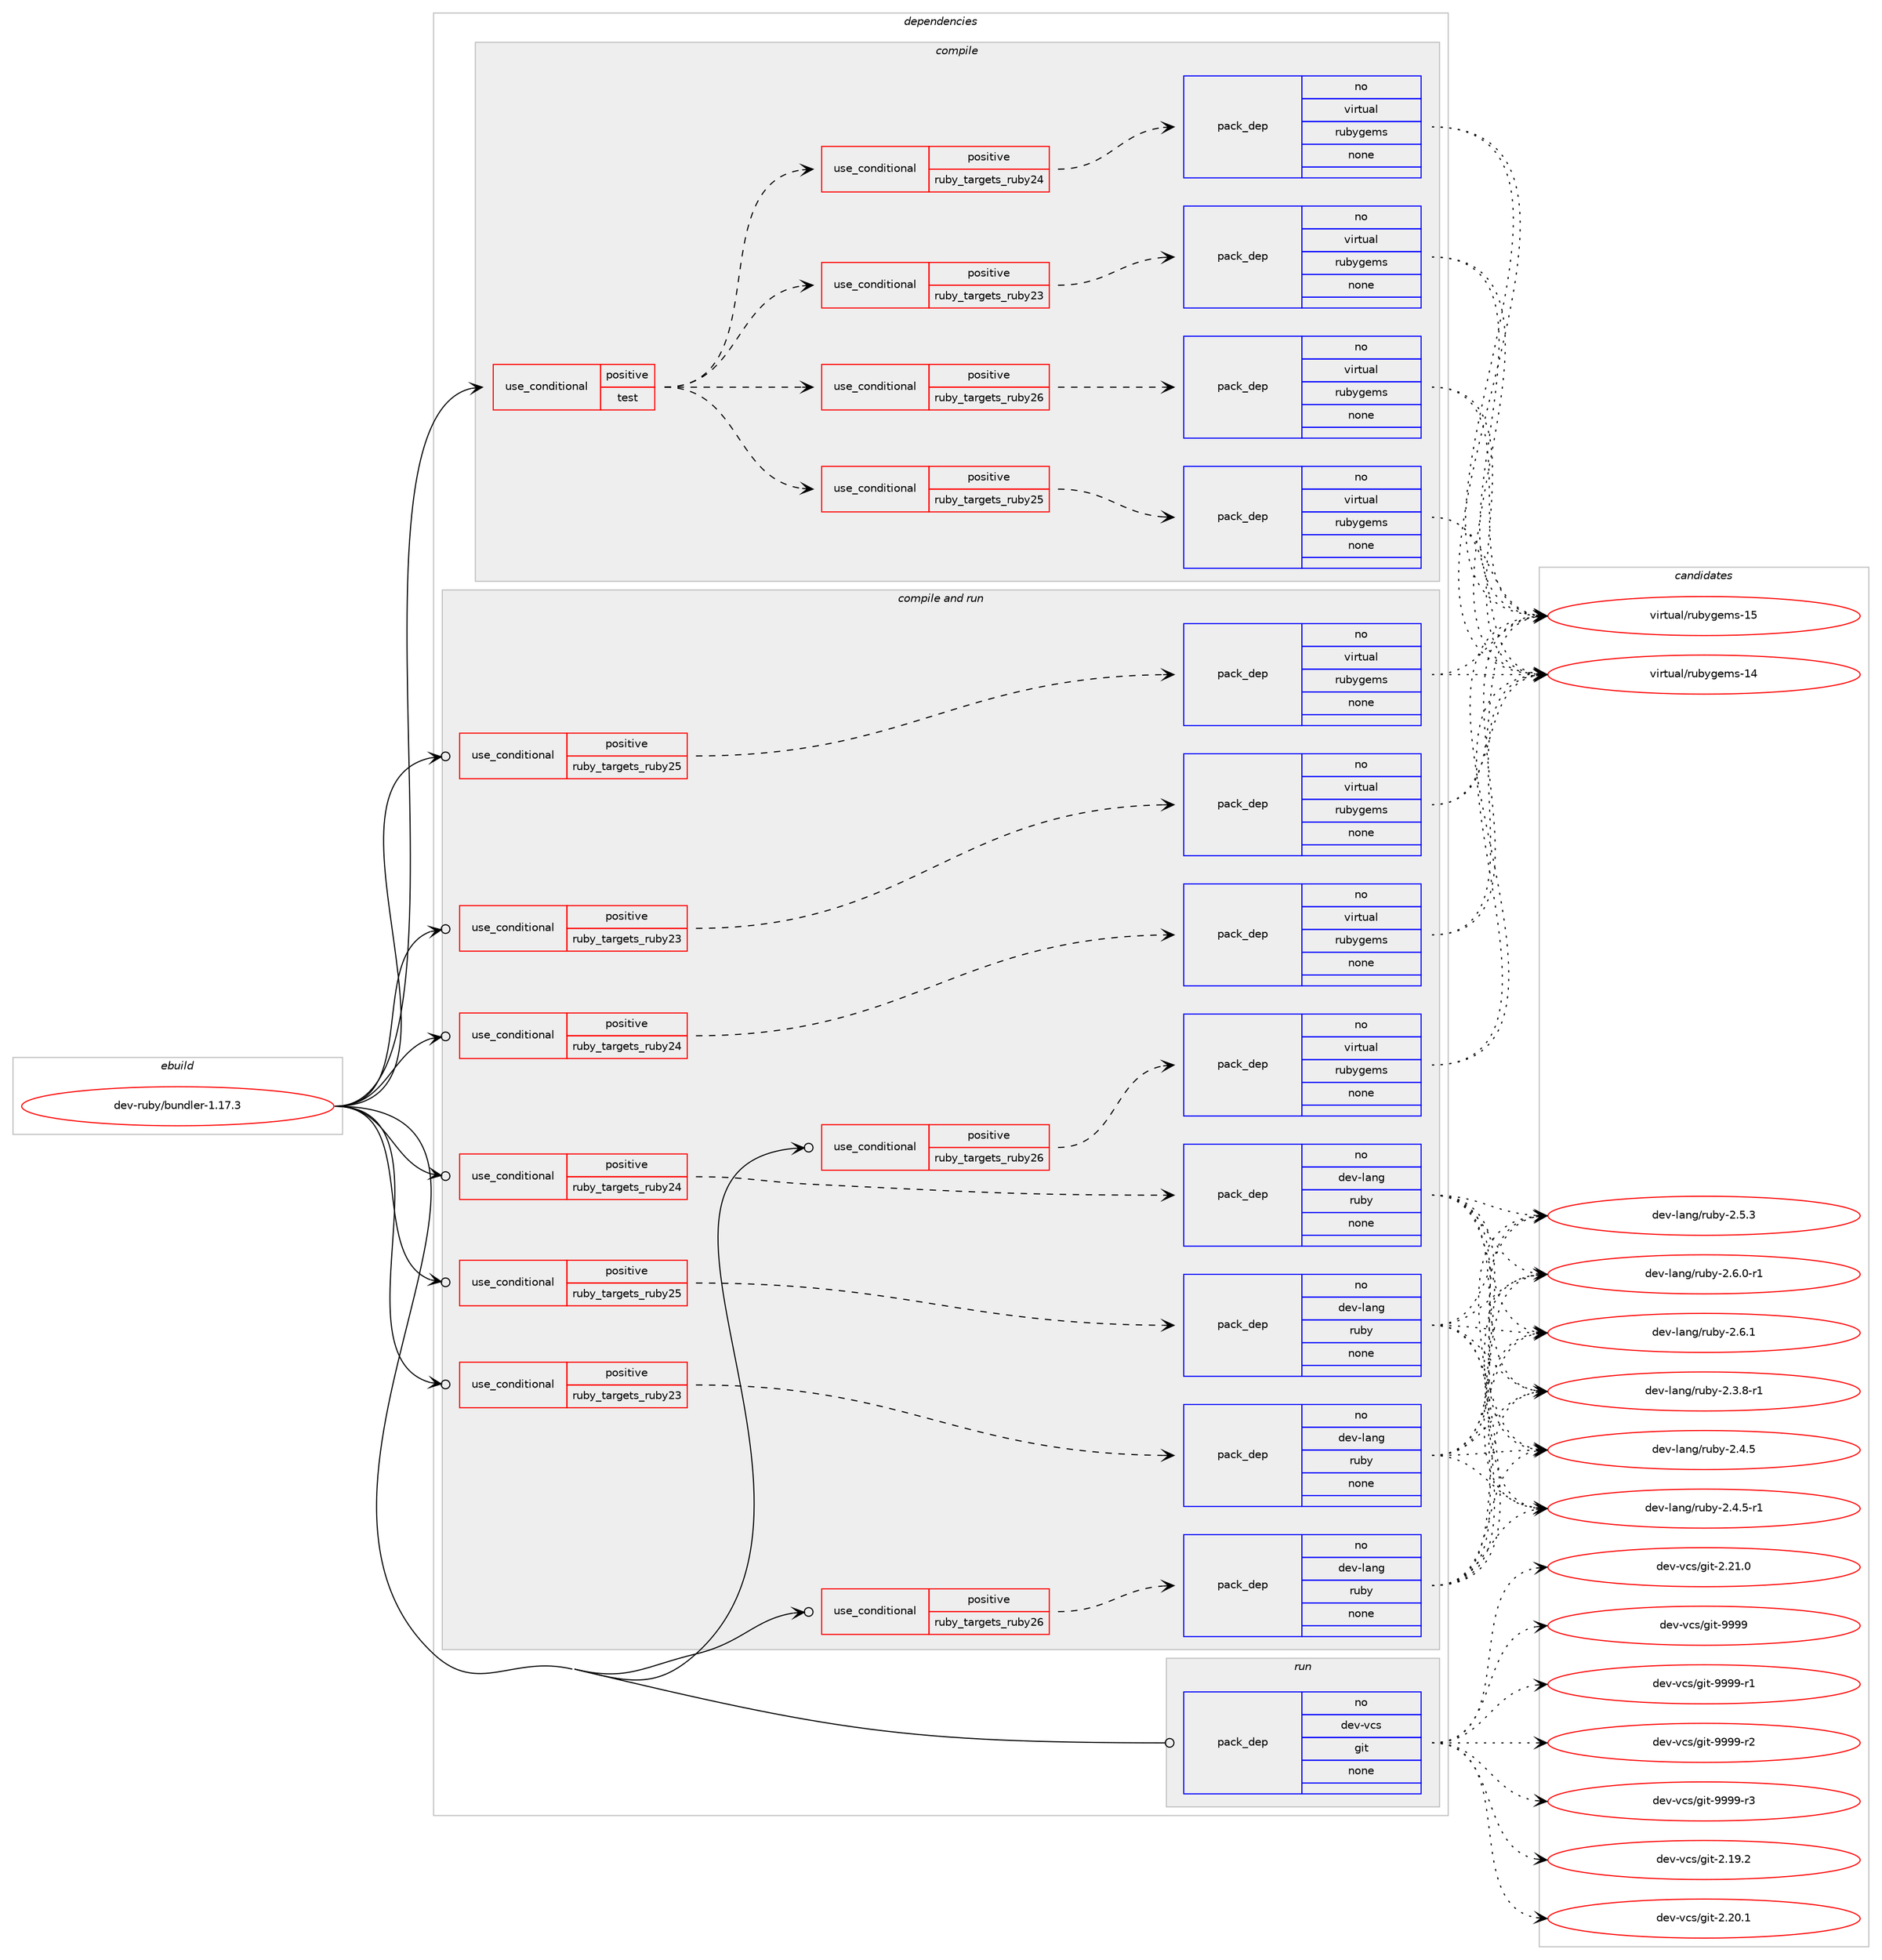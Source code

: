 digraph prolog {

# *************
# Graph options
# *************

newrank=true;
concentrate=true;
compound=true;
graph [rankdir=LR,fontname=Helvetica,fontsize=10,ranksep=1.5];#, ranksep=2.5, nodesep=0.2];
edge  [arrowhead=vee];
node  [fontname=Helvetica,fontsize=10];

# **********
# The ebuild
# **********

subgraph cluster_leftcol {
color=gray;
rank=same;
label=<<i>ebuild</i>>;
id [label="dev-ruby/bundler-1.17.3", color=red, width=4, href="../dev-ruby/bundler-1.17.3.svg"];
}

# ****************
# The dependencies
# ****************

subgraph cluster_midcol {
color=gray;
label=<<i>dependencies</i>>;
subgraph cluster_compile {
fillcolor="#eeeeee";
style=filled;
label=<<i>compile</i>>;
subgraph cond395389 {
dependency1484721 [label=<<TABLE BORDER="0" CELLBORDER="1" CELLSPACING="0" CELLPADDING="4"><TR><TD ROWSPAN="3" CELLPADDING="10">use_conditional</TD></TR><TR><TD>positive</TD></TR><TR><TD>test</TD></TR></TABLE>>, shape=none, color=red];
subgraph cond395390 {
dependency1484722 [label=<<TABLE BORDER="0" CELLBORDER="1" CELLSPACING="0" CELLPADDING="4"><TR><TD ROWSPAN="3" CELLPADDING="10">use_conditional</TD></TR><TR><TD>positive</TD></TR><TR><TD>ruby_targets_ruby23</TD></TR></TABLE>>, shape=none, color=red];
subgraph pack1065900 {
dependency1484723 [label=<<TABLE BORDER="0" CELLBORDER="1" CELLSPACING="0" CELLPADDING="4" WIDTH="220"><TR><TD ROWSPAN="6" CELLPADDING="30">pack_dep</TD></TR><TR><TD WIDTH="110">no</TD></TR><TR><TD>virtual</TD></TR><TR><TD>rubygems</TD></TR><TR><TD>none</TD></TR><TR><TD></TD></TR></TABLE>>, shape=none, color=blue];
}
dependency1484722:e -> dependency1484723:w [weight=20,style="dashed",arrowhead="vee"];
}
dependency1484721:e -> dependency1484722:w [weight=20,style="dashed",arrowhead="vee"];
subgraph cond395391 {
dependency1484724 [label=<<TABLE BORDER="0" CELLBORDER="1" CELLSPACING="0" CELLPADDING="4"><TR><TD ROWSPAN="3" CELLPADDING="10">use_conditional</TD></TR><TR><TD>positive</TD></TR><TR><TD>ruby_targets_ruby24</TD></TR></TABLE>>, shape=none, color=red];
subgraph pack1065901 {
dependency1484725 [label=<<TABLE BORDER="0" CELLBORDER="1" CELLSPACING="0" CELLPADDING="4" WIDTH="220"><TR><TD ROWSPAN="6" CELLPADDING="30">pack_dep</TD></TR><TR><TD WIDTH="110">no</TD></TR><TR><TD>virtual</TD></TR><TR><TD>rubygems</TD></TR><TR><TD>none</TD></TR><TR><TD></TD></TR></TABLE>>, shape=none, color=blue];
}
dependency1484724:e -> dependency1484725:w [weight=20,style="dashed",arrowhead="vee"];
}
dependency1484721:e -> dependency1484724:w [weight=20,style="dashed",arrowhead="vee"];
subgraph cond395392 {
dependency1484726 [label=<<TABLE BORDER="0" CELLBORDER="1" CELLSPACING="0" CELLPADDING="4"><TR><TD ROWSPAN="3" CELLPADDING="10">use_conditional</TD></TR><TR><TD>positive</TD></TR><TR><TD>ruby_targets_ruby25</TD></TR></TABLE>>, shape=none, color=red];
subgraph pack1065902 {
dependency1484727 [label=<<TABLE BORDER="0" CELLBORDER="1" CELLSPACING="0" CELLPADDING="4" WIDTH="220"><TR><TD ROWSPAN="6" CELLPADDING="30">pack_dep</TD></TR><TR><TD WIDTH="110">no</TD></TR><TR><TD>virtual</TD></TR><TR><TD>rubygems</TD></TR><TR><TD>none</TD></TR><TR><TD></TD></TR></TABLE>>, shape=none, color=blue];
}
dependency1484726:e -> dependency1484727:w [weight=20,style="dashed",arrowhead="vee"];
}
dependency1484721:e -> dependency1484726:w [weight=20,style="dashed",arrowhead="vee"];
subgraph cond395393 {
dependency1484728 [label=<<TABLE BORDER="0" CELLBORDER="1" CELLSPACING="0" CELLPADDING="4"><TR><TD ROWSPAN="3" CELLPADDING="10">use_conditional</TD></TR><TR><TD>positive</TD></TR><TR><TD>ruby_targets_ruby26</TD></TR></TABLE>>, shape=none, color=red];
subgraph pack1065903 {
dependency1484729 [label=<<TABLE BORDER="0" CELLBORDER="1" CELLSPACING="0" CELLPADDING="4" WIDTH="220"><TR><TD ROWSPAN="6" CELLPADDING="30">pack_dep</TD></TR><TR><TD WIDTH="110">no</TD></TR><TR><TD>virtual</TD></TR><TR><TD>rubygems</TD></TR><TR><TD>none</TD></TR><TR><TD></TD></TR></TABLE>>, shape=none, color=blue];
}
dependency1484728:e -> dependency1484729:w [weight=20,style="dashed",arrowhead="vee"];
}
dependency1484721:e -> dependency1484728:w [weight=20,style="dashed",arrowhead="vee"];
}
id:e -> dependency1484721:w [weight=20,style="solid",arrowhead="vee"];
}
subgraph cluster_compileandrun {
fillcolor="#eeeeee";
style=filled;
label=<<i>compile and run</i>>;
subgraph cond395394 {
dependency1484730 [label=<<TABLE BORDER="0" CELLBORDER="1" CELLSPACING="0" CELLPADDING="4"><TR><TD ROWSPAN="3" CELLPADDING="10">use_conditional</TD></TR><TR><TD>positive</TD></TR><TR><TD>ruby_targets_ruby23</TD></TR></TABLE>>, shape=none, color=red];
subgraph pack1065904 {
dependency1484731 [label=<<TABLE BORDER="0" CELLBORDER="1" CELLSPACING="0" CELLPADDING="4" WIDTH="220"><TR><TD ROWSPAN="6" CELLPADDING="30">pack_dep</TD></TR><TR><TD WIDTH="110">no</TD></TR><TR><TD>dev-lang</TD></TR><TR><TD>ruby</TD></TR><TR><TD>none</TD></TR><TR><TD></TD></TR></TABLE>>, shape=none, color=blue];
}
dependency1484730:e -> dependency1484731:w [weight=20,style="dashed",arrowhead="vee"];
}
id:e -> dependency1484730:w [weight=20,style="solid",arrowhead="odotvee"];
subgraph cond395395 {
dependency1484732 [label=<<TABLE BORDER="0" CELLBORDER="1" CELLSPACING="0" CELLPADDING="4"><TR><TD ROWSPAN="3" CELLPADDING="10">use_conditional</TD></TR><TR><TD>positive</TD></TR><TR><TD>ruby_targets_ruby23</TD></TR></TABLE>>, shape=none, color=red];
subgraph pack1065905 {
dependency1484733 [label=<<TABLE BORDER="0" CELLBORDER="1" CELLSPACING="0" CELLPADDING="4" WIDTH="220"><TR><TD ROWSPAN="6" CELLPADDING="30">pack_dep</TD></TR><TR><TD WIDTH="110">no</TD></TR><TR><TD>virtual</TD></TR><TR><TD>rubygems</TD></TR><TR><TD>none</TD></TR><TR><TD></TD></TR></TABLE>>, shape=none, color=blue];
}
dependency1484732:e -> dependency1484733:w [weight=20,style="dashed",arrowhead="vee"];
}
id:e -> dependency1484732:w [weight=20,style="solid",arrowhead="odotvee"];
subgraph cond395396 {
dependency1484734 [label=<<TABLE BORDER="0" CELLBORDER="1" CELLSPACING="0" CELLPADDING="4"><TR><TD ROWSPAN="3" CELLPADDING="10">use_conditional</TD></TR><TR><TD>positive</TD></TR><TR><TD>ruby_targets_ruby24</TD></TR></TABLE>>, shape=none, color=red];
subgraph pack1065906 {
dependency1484735 [label=<<TABLE BORDER="0" CELLBORDER="1" CELLSPACING="0" CELLPADDING="4" WIDTH="220"><TR><TD ROWSPAN="6" CELLPADDING="30">pack_dep</TD></TR><TR><TD WIDTH="110">no</TD></TR><TR><TD>dev-lang</TD></TR><TR><TD>ruby</TD></TR><TR><TD>none</TD></TR><TR><TD></TD></TR></TABLE>>, shape=none, color=blue];
}
dependency1484734:e -> dependency1484735:w [weight=20,style="dashed",arrowhead="vee"];
}
id:e -> dependency1484734:w [weight=20,style="solid",arrowhead="odotvee"];
subgraph cond395397 {
dependency1484736 [label=<<TABLE BORDER="0" CELLBORDER="1" CELLSPACING="0" CELLPADDING="4"><TR><TD ROWSPAN="3" CELLPADDING="10">use_conditional</TD></TR><TR><TD>positive</TD></TR><TR><TD>ruby_targets_ruby24</TD></TR></TABLE>>, shape=none, color=red];
subgraph pack1065907 {
dependency1484737 [label=<<TABLE BORDER="0" CELLBORDER="1" CELLSPACING="0" CELLPADDING="4" WIDTH="220"><TR><TD ROWSPAN="6" CELLPADDING="30">pack_dep</TD></TR><TR><TD WIDTH="110">no</TD></TR><TR><TD>virtual</TD></TR><TR><TD>rubygems</TD></TR><TR><TD>none</TD></TR><TR><TD></TD></TR></TABLE>>, shape=none, color=blue];
}
dependency1484736:e -> dependency1484737:w [weight=20,style="dashed",arrowhead="vee"];
}
id:e -> dependency1484736:w [weight=20,style="solid",arrowhead="odotvee"];
subgraph cond395398 {
dependency1484738 [label=<<TABLE BORDER="0" CELLBORDER="1" CELLSPACING="0" CELLPADDING="4"><TR><TD ROWSPAN="3" CELLPADDING="10">use_conditional</TD></TR><TR><TD>positive</TD></TR><TR><TD>ruby_targets_ruby25</TD></TR></TABLE>>, shape=none, color=red];
subgraph pack1065908 {
dependency1484739 [label=<<TABLE BORDER="0" CELLBORDER="1" CELLSPACING="0" CELLPADDING="4" WIDTH="220"><TR><TD ROWSPAN="6" CELLPADDING="30">pack_dep</TD></TR><TR><TD WIDTH="110">no</TD></TR><TR><TD>dev-lang</TD></TR><TR><TD>ruby</TD></TR><TR><TD>none</TD></TR><TR><TD></TD></TR></TABLE>>, shape=none, color=blue];
}
dependency1484738:e -> dependency1484739:w [weight=20,style="dashed",arrowhead="vee"];
}
id:e -> dependency1484738:w [weight=20,style="solid",arrowhead="odotvee"];
subgraph cond395399 {
dependency1484740 [label=<<TABLE BORDER="0" CELLBORDER="1" CELLSPACING="0" CELLPADDING="4"><TR><TD ROWSPAN="3" CELLPADDING="10">use_conditional</TD></TR><TR><TD>positive</TD></TR><TR><TD>ruby_targets_ruby25</TD></TR></TABLE>>, shape=none, color=red];
subgraph pack1065909 {
dependency1484741 [label=<<TABLE BORDER="0" CELLBORDER="1" CELLSPACING="0" CELLPADDING="4" WIDTH="220"><TR><TD ROWSPAN="6" CELLPADDING="30">pack_dep</TD></TR><TR><TD WIDTH="110">no</TD></TR><TR><TD>virtual</TD></TR><TR><TD>rubygems</TD></TR><TR><TD>none</TD></TR><TR><TD></TD></TR></TABLE>>, shape=none, color=blue];
}
dependency1484740:e -> dependency1484741:w [weight=20,style="dashed",arrowhead="vee"];
}
id:e -> dependency1484740:w [weight=20,style="solid",arrowhead="odotvee"];
subgraph cond395400 {
dependency1484742 [label=<<TABLE BORDER="0" CELLBORDER="1" CELLSPACING="0" CELLPADDING="4"><TR><TD ROWSPAN="3" CELLPADDING="10">use_conditional</TD></TR><TR><TD>positive</TD></TR><TR><TD>ruby_targets_ruby26</TD></TR></TABLE>>, shape=none, color=red];
subgraph pack1065910 {
dependency1484743 [label=<<TABLE BORDER="0" CELLBORDER="1" CELLSPACING="0" CELLPADDING="4" WIDTH="220"><TR><TD ROWSPAN="6" CELLPADDING="30">pack_dep</TD></TR><TR><TD WIDTH="110">no</TD></TR><TR><TD>dev-lang</TD></TR><TR><TD>ruby</TD></TR><TR><TD>none</TD></TR><TR><TD></TD></TR></TABLE>>, shape=none, color=blue];
}
dependency1484742:e -> dependency1484743:w [weight=20,style="dashed",arrowhead="vee"];
}
id:e -> dependency1484742:w [weight=20,style="solid",arrowhead="odotvee"];
subgraph cond395401 {
dependency1484744 [label=<<TABLE BORDER="0" CELLBORDER="1" CELLSPACING="0" CELLPADDING="4"><TR><TD ROWSPAN="3" CELLPADDING="10">use_conditional</TD></TR><TR><TD>positive</TD></TR><TR><TD>ruby_targets_ruby26</TD></TR></TABLE>>, shape=none, color=red];
subgraph pack1065911 {
dependency1484745 [label=<<TABLE BORDER="0" CELLBORDER="1" CELLSPACING="0" CELLPADDING="4" WIDTH="220"><TR><TD ROWSPAN="6" CELLPADDING="30">pack_dep</TD></TR><TR><TD WIDTH="110">no</TD></TR><TR><TD>virtual</TD></TR><TR><TD>rubygems</TD></TR><TR><TD>none</TD></TR><TR><TD></TD></TR></TABLE>>, shape=none, color=blue];
}
dependency1484744:e -> dependency1484745:w [weight=20,style="dashed",arrowhead="vee"];
}
id:e -> dependency1484744:w [weight=20,style="solid",arrowhead="odotvee"];
}
subgraph cluster_run {
fillcolor="#eeeeee";
style=filled;
label=<<i>run</i>>;
subgraph pack1065912 {
dependency1484746 [label=<<TABLE BORDER="0" CELLBORDER="1" CELLSPACING="0" CELLPADDING="4" WIDTH="220"><TR><TD ROWSPAN="6" CELLPADDING="30">pack_dep</TD></TR><TR><TD WIDTH="110">no</TD></TR><TR><TD>dev-vcs</TD></TR><TR><TD>git</TD></TR><TR><TD>none</TD></TR><TR><TD></TD></TR></TABLE>>, shape=none, color=blue];
}
id:e -> dependency1484746:w [weight=20,style="solid",arrowhead="odot"];
}
}

# **************
# The candidates
# **************

subgraph cluster_choices {
rank=same;
color=gray;
label=<<i>candidates</i>>;

subgraph choice1065900 {
color=black;
nodesep=1;
choice118105114116117971084711411798121103101109115454952 [label="virtual/rubygems-14", color=red, width=4,href="../virtual/rubygems-14.svg"];
choice118105114116117971084711411798121103101109115454953 [label="virtual/rubygems-15", color=red, width=4,href="../virtual/rubygems-15.svg"];
dependency1484723:e -> choice118105114116117971084711411798121103101109115454952:w [style=dotted,weight="100"];
dependency1484723:e -> choice118105114116117971084711411798121103101109115454953:w [style=dotted,weight="100"];
}
subgraph choice1065901 {
color=black;
nodesep=1;
choice118105114116117971084711411798121103101109115454952 [label="virtual/rubygems-14", color=red, width=4,href="../virtual/rubygems-14.svg"];
choice118105114116117971084711411798121103101109115454953 [label="virtual/rubygems-15", color=red, width=4,href="../virtual/rubygems-15.svg"];
dependency1484725:e -> choice118105114116117971084711411798121103101109115454952:w [style=dotted,weight="100"];
dependency1484725:e -> choice118105114116117971084711411798121103101109115454953:w [style=dotted,weight="100"];
}
subgraph choice1065902 {
color=black;
nodesep=1;
choice118105114116117971084711411798121103101109115454952 [label="virtual/rubygems-14", color=red, width=4,href="../virtual/rubygems-14.svg"];
choice118105114116117971084711411798121103101109115454953 [label="virtual/rubygems-15", color=red, width=4,href="../virtual/rubygems-15.svg"];
dependency1484727:e -> choice118105114116117971084711411798121103101109115454952:w [style=dotted,weight="100"];
dependency1484727:e -> choice118105114116117971084711411798121103101109115454953:w [style=dotted,weight="100"];
}
subgraph choice1065903 {
color=black;
nodesep=1;
choice118105114116117971084711411798121103101109115454952 [label="virtual/rubygems-14", color=red, width=4,href="../virtual/rubygems-14.svg"];
choice118105114116117971084711411798121103101109115454953 [label="virtual/rubygems-15", color=red, width=4,href="../virtual/rubygems-15.svg"];
dependency1484729:e -> choice118105114116117971084711411798121103101109115454952:w [style=dotted,weight="100"];
dependency1484729:e -> choice118105114116117971084711411798121103101109115454953:w [style=dotted,weight="100"];
}
subgraph choice1065904 {
color=black;
nodesep=1;
choice100101118451089711010347114117981214550465146564511449 [label="dev-lang/ruby-2.3.8-r1", color=red, width=4,href="../dev-lang/ruby-2.3.8-r1.svg"];
choice10010111845108971101034711411798121455046524653 [label="dev-lang/ruby-2.4.5", color=red, width=4,href="../dev-lang/ruby-2.4.5.svg"];
choice100101118451089711010347114117981214550465246534511449 [label="dev-lang/ruby-2.4.5-r1", color=red, width=4,href="../dev-lang/ruby-2.4.5-r1.svg"];
choice10010111845108971101034711411798121455046534651 [label="dev-lang/ruby-2.5.3", color=red, width=4,href="../dev-lang/ruby-2.5.3.svg"];
choice100101118451089711010347114117981214550465446484511449 [label="dev-lang/ruby-2.6.0-r1", color=red, width=4,href="../dev-lang/ruby-2.6.0-r1.svg"];
choice10010111845108971101034711411798121455046544649 [label="dev-lang/ruby-2.6.1", color=red, width=4,href="../dev-lang/ruby-2.6.1.svg"];
dependency1484731:e -> choice100101118451089711010347114117981214550465146564511449:w [style=dotted,weight="100"];
dependency1484731:e -> choice10010111845108971101034711411798121455046524653:w [style=dotted,weight="100"];
dependency1484731:e -> choice100101118451089711010347114117981214550465246534511449:w [style=dotted,weight="100"];
dependency1484731:e -> choice10010111845108971101034711411798121455046534651:w [style=dotted,weight="100"];
dependency1484731:e -> choice100101118451089711010347114117981214550465446484511449:w [style=dotted,weight="100"];
dependency1484731:e -> choice10010111845108971101034711411798121455046544649:w [style=dotted,weight="100"];
}
subgraph choice1065905 {
color=black;
nodesep=1;
choice118105114116117971084711411798121103101109115454952 [label="virtual/rubygems-14", color=red, width=4,href="../virtual/rubygems-14.svg"];
choice118105114116117971084711411798121103101109115454953 [label="virtual/rubygems-15", color=red, width=4,href="../virtual/rubygems-15.svg"];
dependency1484733:e -> choice118105114116117971084711411798121103101109115454952:w [style=dotted,weight="100"];
dependency1484733:e -> choice118105114116117971084711411798121103101109115454953:w [style=dotted,weight="100"];
}
subgraph choice1065906 {
color=black;
nodesep=1;
choice100101118451089711010347114117981214550465146564511449 [label="dev-lang/ruby-2.3.8-r1", color=red, width=4,href="../dev-lang/ruby-2.3.8-r1.svg"];
choice10010111845108971101034711411798121455046524653 [label="dev-lang/ruby-2.4.5", color=red, width=4,href="../dev-lang/ruby-2.4.5.svg"];
choice100101118451089711010347114117981214550465246534511449 [label="dev-lang/ruby-2.4.5-r1", color=red, width=4,href="../dev-lang/ruby-2.4.5-r1.svg"];
choice10010111845108971101034711411798121455046534651 [label="dev-lang/ruby-2.5.3", color=red, width=4,href="../dev-lang/ruby-2.5.3.svg"];
choice100101118451089711010347114117981214550465446484511449 [label="dev-lang/ruby-2.6.0-r1", color=red, width=4,href="../dev-lang/ruby-2.6.0-r1.svg"];
choice10010111845108971101034711411798121455046544649 [label="dev-lang/ruby-2.6.1", color=red, width=4,href="../dev-lang/ruby-2.6.1.svg"];
dependency1484735:e -> choice100101118451089711010347114117981214550465146564511449:w [style=dotted,weight="100"];
dependency1484735:e -> choice10010111845108971101034711411798121455046524653:w [style=dotted,weight="100"];
dependency1484735:e -> choice100101118451089711010347114117981214550465246534511449:w [style=dotted,weight="100"];
dependency1484735:e -> choice10010111845108971101034711411798121455046534651:w [style=dotted,weight="100"];
dependency1484735:e -> choice100101118451089711010347114117981214550465446484511449:w [style=dotted,weight="100"];
dependency1484735:e -> choice10010111845108971101034711411798121455046544649:w [style=dotted,weight="100"];
}
subgraph choice1065907 {
color=black;
nodesep=1;
choice118105114116117971084711411798121103101109115454952 [label="virtual/rubygems-14", color=red, width=4,href="../virtual/rubygems-14.svg"];
choice118105114116117971084711411798121103101109115454953 [label="virtual/rubygems-15", color=red, width=4,href="../virtual/rubygems-15.svg"];
dependency1484737:e -> choice118105114116117971084711411798121103101109115454952:w [style=dotted,weight="100"];
dependency1484737:e -> choice118105114116117971084711411798121103101109115454953:w [style=dotted,weight="100"];
}
subgraph choice1065908 {
color=black;
nodesep=1;
choice100101118451089711010347114117981214550465146564511449 [label="dev-lang/ruby-2.3.8-r1", color=red, width=4,href="../dev-lang/ruby-2.3.8-r1.svg"];
choice10010111845108971101034711411798121455046524653 [label="dev-lang/ruby-2.4.5", color=red, width=4,href="../dev-lang/ruby-2.4.5.svg"];
choice100101118451089711010347114117981214550465246534511449 [label="dev-lang/ruby-2.4.5-r1", color=red, width=4,href="../dev-lang/ruby-2.4.5-r1.svg"];
choice10010111845108971101034711411798121455046534651 [label="dev-lang/ruby-2.5.3", color=red, width=4,href="../dev-lang/ruby-2.5.3.svg"];
choice100101118451089711010347114117981214550465446484511449 [label="dev-lang/ruby-2.6.0-r1", color=red, width=4,href="../dev-lang/ruby-2.6.0-r1.svg"];
choice10010111845108971101034711411798121455046544649 [label="dev-lang/ruby-2.6.1", color=red, width=4,href="../dev-lang/ruby-2.6.1.svg"];
dependency1484739:e -> choice100101118451089711010347114117981214550465146564511449:w [style=dotted,weight="100"];
dependency1484739:e -> choice10010111845108971101034711411798121455046524653:w [style=dotted,weight="100"];
dependency1484739:e -> choice100101118451089711010347114117981214550465246534511449:w [style=dotted,weight="100"];
dependency1484739:e -> choice10010111845108971101034711411798121455046534651:w [style=dotted,weight="100"];
dependency1484739:e -> choice100101118451089711010347114117981214550465446484511449:w [style=dotted,weight="100"];
dependency1484739:e -> choice10010111845108971101034711411798121455046544649:w [style=dotted,weight="100"];
}
subgraph choice1065909 {
color=black;
nodesep=1;
choice118105114116117971084711411798121103101109115454952 [label="virtual/rubygems-14", color=red, width=4,href="../virtual/rubygems-14.svg"];
choice118105114116117971084711411798121103101109115454953 [label="virtual/rubygems-15", color=red, width=4,href="../virtual/rubygems-15.svg"];
dependency1484741:e -> choice118105114116117971084711411798121103101109115454952:w [style=dotted,weight="100"];
dependency1484741:e -> choice118105114116117971084711411798121103101109115454953:w [style=dotted,weight="100"];
}
subgraph choice1065910 {
color=black;
nodesep=1;
choice100101118451089711010347114117981214550465146564511449 [label="dev-lang/ruby-2.3.8-r1", color=red, width=4,href="../dev-lang/ruby-2.3.8-r1.svg"];
choice10010111845108971101034711411798121455046524653 [label="dev-lang/ruby-2.4.5", color=red, width=4,href="../dev-lang/ruby-2.4.5.svg"];
choice100101118451089711010347114117981214550465246534511449 [label="dev-lang/ruby-2.4.5-r1", color=red, width=4,href="../dev-lang/ruby-2.4.5-r1.svg"];
choice10010111845108971101034711411798121455046534651 [label="dev-lang/ruby-2.5.3", color=red, width=4,href="../dev-lang/ruby-2.5.3.svg"];
choice100101118451089711010347114117981214550465446484511449 [label="dev-lang/ruby-2.6.0-r1", color=red, width=4,href="../dev-lang/ruby-2.6.0-r1.svg"];
choice10010111845108971101034711411798121455046544649 [label="dev-lang/ruby-2.6.1", color=red, width=4,href="../dev-lang/ruby-2.6.1.svg"];
dependency1484743:e -> choice100101118451089711010347114117981214550465146564511449:w [style=dotted,weight="100"];
dependency1484743:e -> choice10010111845108971101034711411798121455046524653:w [style=dotted,weight="100"];
dependency1484743:e -> choice100101118451089711010347114117981214550465246534511449:w [style=dotted,weight="100"];
dependency1484743:e -> choice10010111845108971101034711411798121455046534651:w [style=dotted,weight="100"];
dependency1484743:e -> choice100101118451089711010347114117981214550465446484511449:w [style=dotted,weight="100"];
dependency1484743:e -> choice10010111845108971101034711411798121455046544649:w [style=dotted,weight="100"];
}
subgraph choice1065911 {
color=black;
nodesep=1;
choice118105114116117971084711411798121103101109115454952 [label="virtual/rubygems-14", color=red, width=4,href="../virtual/rubygems-14.svg"];
choice118105114116117971084711411798121103101109115454953 [label="virtual/rubygems-15", color=red, width=4,href="../virtual/rubygems-15.svg"];
dependency1484745:e -> choice118105114116117971084711411798121103101109115454952:w [style=dotted,weight="100"];
dependency1484745:e -> choice118105114116117971084711411798121103101109115454953:w [style=dotted,weight="100"];
}
subgraph choice1065912 {
color=black;
nodesep=1;
choice10010111845118991154710310511645504649574650 [label="dev-vcs/git-2.19.2", color=red, width=4,href="../dev-vcs/git-2.19.2.svg"];
choice10010111845118991154710310511645504650484649 [label="dev-vcs/git-2.20.1", color=red, width=4,href="../dev-vcs/git-2.20.1.svg"];
choice10010111845118991154710310511645504650494648 [label="dev-vcs/git-2.21.0", color=red, width=4,href="../dev-vcs/git-2.21.0.svg"];
choice1001011184511899115471031051164557575757 [label="dev-vcs/git-9999", color=red, width=4,href="../dev-vcs/git-9999.svg"];
choice10010111845118991154710310511645575757574511449 [label="dev-vcs/git-9999-r1", color=red, width=4,href="../dev-vcs/git-9999-r1.svg"];
choice10010111845118991154710310511645575757574511450 [label="dev-vcs/git-9999-r2", color=red, width=4,href="../dev-vcs/git-9999-r2.svg"];
choice10010111845118991154710310511645575757574511451 [label="dev-vcs/git-9999-r3", color=red, width=4,href="../dev-vcs/git-9999-r3.svg"];
dependency1484746:e -> choice10010111845118991154710310511645504649574650:w [style=dotted,weight="100"];
dependency1484746:e -> choice10010111845118991154710310511645504650484649:w [style=dotted,weight="100"];
dependency1484746:e -> choice10010111845118991154710310511645504650494648:w [style=dotted,weight="100"];
dependency1484746:e -> choice1001011184511899115471031051164557575757:w [style=dotted,weight="100"];
dependency1484746:e -> choice10010111845118991154710310511645575757574511449:w [style=dotted,weight="100"];
dependency1484746:e -> choice10010111845118991154710310511645575757574511450:w [style=dotted,weight="100"];
dependency1484746:e -> choice10010111845118991154710310511645575757574511451:w [style=dotted,weight="100"];
}
}

}
